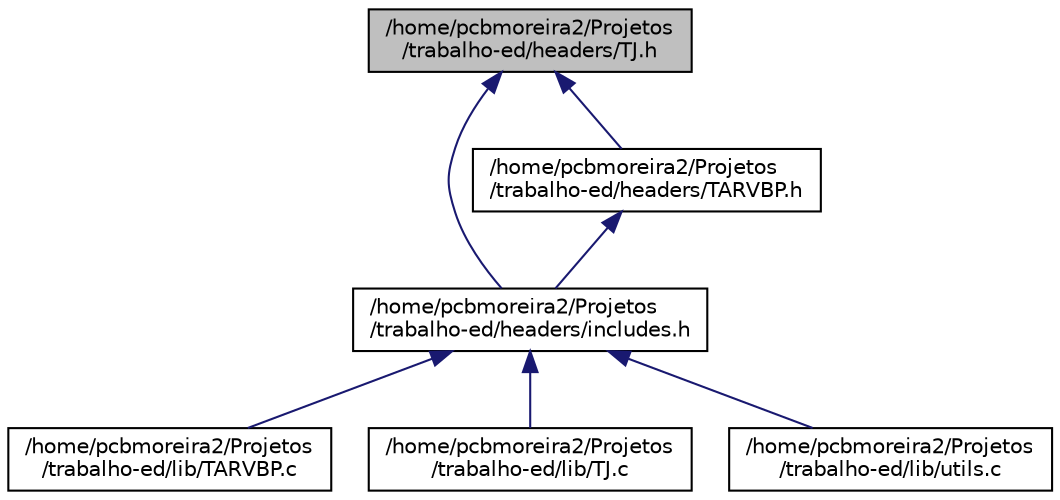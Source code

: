 digraph "/home/pcbmoreira2/Projetos/trabalho-ed/headers/TJ.h"
{
 // LATEX_PDF_SIZE
  edge [fontname="Helvetica",fontsize="10",labelfontname="Helvetica",labelfontsize="10"];
  node [fontname="Helvetica",fontsize="10",shape=record];
  Node1 [label="/home/pcbmoreira2/Projetos\l/trabalho-ed/headers/TJ.h",height=0.2,width=0.4,color="black", fillcolor="grey75", style="filled", fontcolor="black",tooltip="Cabeçalho do tipo jogador TJ."];
  Node1 -> Node2 [dir="back",color="midnightblue",fontsize="10",style="solid"];
  Node2 [label="/home/pcbmoreira2/Projetos\l/trabalho-ed/headers/includes.h",height=0.2,width=0.4,color="black", fillcolor="white", style="filled",URL="$includes_8h_source.html",tooltip=" "];
  Node2 -> Node3 [dir="back",color="midnightblue",fontsize="10",style="solid"];
  Node3 [label="/home/pcbmoreira2/Projetos\l/trabalho-ed/lib/TARVBP.c",height=0.2,width=0.4,color="black", fillcolor="white", style="filled",URL="$TARVBP_8c.html",tooltip="Funções relacionadas ao funcionamento da Árvore B+."];
  Node2 -> Node4 [dir="back",color="midnightblue",fontsize="10",style="solid"];
  Node4 [label="/home/pcbmoreira2/Projetos\l/trabalho-ed/lib/TJ.c",height=0.2,width=0.4,color="black", fillcolor="white", style="filled",URL="$TJ_8c.html",tooltip="Implementação das funções relacionadas ao TJ."];
  Node2 -> Node5 [dir="back",color="midnightblue",fontsize="10",style="solid"];
  Node5 [label="/home/pcbmoreira2/Projetos\l/trabalho-ed/lib/utils.c",height=0.2,width=0.4,color="black", fillcolor="white", style="filled",URL="$utils_8c.html",tooltip="Biblioteca que vamos compor para uma série de utilidades que não estão diretamente relacionadas à cri..."];
  Node1 -> Node6 [dir="back",color="midnightblue",fontsize="10",style="solid"];
  Node6 [label="/home/pcbmoreira2/Projetos\l/trabalho-ed/headers/TARVBP.h",height=0.2,width=0.4,color="black", fillcolor="white", style="filled",URL="$TARVBP_8h.html",tooltip="Arquivo cabeçalho da árvore B+."];
  Node6 -> Node2 [dir="back",color="midnightblue",fontsize="10",style="solid"];
}
